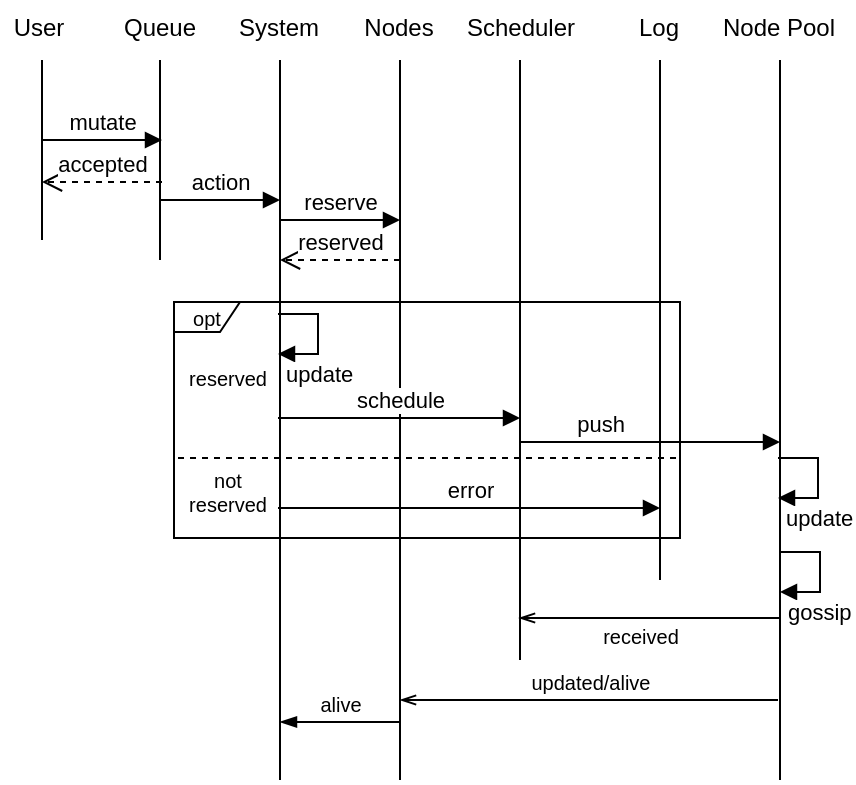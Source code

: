 <mxfile version="14.1.7" type="device"><diagram id="E0hoM1_abo9_S48wjIM-" name="Page-1"><mxGraphModel dx="1113" dy="549" grid="1" gridSize="10" guides="1" tooltips="1" connect="1" arrows="1" fold="1" page="1" pageScale="1" pageWidth="850" pageHeight="1100" math="0" shadow="0"><root><mxCell id="0"/><mxCell id="1" parent="0"/><mxCell id="eOprJ3DbtSo8KsOnUOuq-1" value="opt" style="shape=umlFrame;whiteSpace=wrap;html=1;strokeWidth=1;width=33;height=15;fontSize=10;" parent="1" vertex="1"><mxGeometry x="298" y="241" width="253" height="118" as="geometry"/></mxCell><mxCell id="eOprJ3DbtSo8KsOnUOuq-2" value="" style="endArrow=none;html=1;" parent="1" edge="1"><mxGeometry width="50" height="50" relative="1" as="geometry"><mxPoint x="232" y="210" as="sourcePoint"/><mxPoint x="232" y="120" as="targetPoint"/></mxGeometry></mxCell><mxCell id="eOprJ3DbtSo8KsOnUOuq-3" value="mutate" style="html=1;verticalAlign=bottom;startArrow=none;endArrow=block;startSize=8;startFill=0;" parent="1" edge="1"><mxGeometry relative="1" as="geometry"><mxPoint x="232" y="160" as="sourcePoint"/><mxPoint x="292" y="160" as="targetPoint"/></mxGeometry></mxCell><mxCell id="eOprJ3DbtSo8KsOnUOuq-4" value="" style="endArrow=none;html=1;" parent="1" edge="1"><mxGeometry width="50" height="50" relative="1" as="geometry"><mxPoint x="291" y="220" as="sourcePoint"/><mxPoint x="291.0" y="120" as="targetPoint"/></mxGeometry></mxCell><mxCell id="eOprJ3DbtSo8KsOnUOuq-5" value="accepted" style="html=1;verticalAlign=bottom;endArrow=open;dashed=1;endSize=8;" parent="1" edge="1"><mxGeometry relative="1" as="geometry"><mxPoint x="292" y="181" as="sourcePoint"/><mxPoint x="232" y="181" as="targetPoint"/></mxGeometry></mxCell><mxCell id="eOprJ3DbtSo8KsOnUOuq-6" value="" style="endArrow=none;html=1;" parent="1" edge="1"><mxGeometry width="50" height="50" relative="1" as="geometry"><mxPoint x="351" y="480" as="sourcePoint"/><mxPoint x="351.0" y="120" as="targetPoint"/></mxGeometry></mxCell><mxCell id="eOprJ3DbtSo8KsOnUOuq-7" value="" style="endArrow=none;html=1;" parent="1" edge="1"><mxGeometry width="50" height="50" relative="1" as="geometry"><mxPoint x="411" y="480" as="sourcePoint"/><mxPoint x="411.0" y="120" as="targetPoint"/></mxGeometry></mxCell><mxCell id="eOprJ3DbtSo8KsOnUOuq-8" value="action" style="html=1;verticalAlign=bottom;endArrow=block;" parent="1" edge="1"><mxGeometry width="80" relative="1" as="geometry"><mxPoint x="291" y="190" as="sourcePoint"/><mxPoint x="351" y="190" as="targetPoint"/></mxGeometry></mxCell><mxCell id="eOprJ3DbtSo8KsOnUOuq-9" value="reserve" style="html=1;verticalAlign=bottom;endArrow=block;" parent="1" edge="1"><mxGeometry width="80" relative="1" as="geometry"><mxPoint x="351" y="200" as="sourcePoint"/><mxPoint x="411" y="200" as="targetPoint"/></mxGeometry></mxCell><mxCell id="eOprJ3DbtSo8KsOnUOuq-10" value="" style="shape=image;html=1;verticalAlign=top;verticalLabelPosition=bottom;labelBackgroundColor=#ffffff;imageAspect=0;aspect=fixed;image=https://cdn1.iconfinder.com/data/icons/gradak-interface/32/interface-78-128.png;strokeWidth=10;fontSize=10;" parent="1" vertex="1"><mxGeometry x="271.5" y="201" width="40" height="40" as="geometry"/></mxCell><mxCell id="eOprJ3DbtSo8KsOnUOuq-11" value="User" style="text;align=center;fontStyle=0;verticalAlign=middle;spacingLeft=3;spacingRight=3;strokeColor=none;rotatable=0;points=[[0,0.5],[1,0.5]];portConstraint=eastwest;" parent="1" vertex="1"><mxGeometry x="211" y="90" width="39" height="26" as="geometry"/></mxCell><mxCell id="eOprJ3DbtSo8KsOnUOuq-12" value="Queue" style="text;align=center;fontStyle=0;verticalAlign=middle;spacingLeft=3;spacingRight=3;strokeColor=none;rotatable=0;points=[[0,0.5],[1,0.5]];portConstraint=eastwest;" parent="1" vertex="1"><mxGeometry x="271.5" y="90" width="39" height="26" as="geometry"/></mxCell><mxCell id="eOprJ3DbtSo8KsOnUOuq-13" value="System" style="text;align=center;fontStyle=0;verticalAlign=middle;spacingLeft=3;spacingRight=3;strokeColor=none;rotatable=0;points=[[0,0.5],[1,0.5]];portConstraint=eastwest;" parent="1" vertex="1"><mxGeometry x="331" y="90" width="39" height="26" as="geometry"/></mxCell><mxCell id="eOprJ3DbtSo8KsOnUOuq-14" value="Nodes" style="text;align=center;fontStyle=0;verticalAlign=middle;spacingLeft=3;spacingRight=3;strokeColor=none;rotatable=0;points=[[0,0.5],[1,0.5]];portConstraint=eastwest;" parent="1" vertex="1"><mxGeometry x="391" y="90" width="39" height="26" as="geometry"/></mxCell><mxCell id="eOprJ3DbtSo8KsOnUOuq-15" value="reserved" style="html=1;verticalAlign=bottom;endArrow=open;dashed=1;endSize=8;" parent="1" edge="1"><mxGeometry relative="1" as="geometry"><mxPoint x="411" y="220" as="sourcePoint"/><mxPoint x="351" y="220" as="targetPoint"/></mxGeometry></mxCell><mxCell id="eOprJ3DbtSo8KsOnUOuq-16" value="" style="endArrow=none;dashed=1;html=1;" parent="1" edge="1"><mxGeometry width="50" height="50" relative="1" as="geometry"><mxPoint x="300" y="319" as="sourcePoint"/><mxPoint x="550" y="319" as="targetPoint"/></mxGeometry></mxCell><mxCell id="eOprJ3DbtSo8KsOnUOuq-17" value="update" style="edgeStyle=orthogonalEdgeStyle;html=1;align=left;spacingLeft=2;endArrow=block;rounded=0;entryX=1;entryY=0;" parent="1" edge="1"><mxGeometry x="1" y="10" relative="1" as="geometry"><mxPoint x="350" y="247" as="sourcePoint"/><Array as="points"><mxPoint x="370" y="247"/></Array><mxPoint x="350" y="267" as="targetPoint"/><mxPoint as="offset"/></mxGeometry></mxCell><mxCell id="eOprJ3DbtSo8KsOnUOuq-18" value="schedule" style="html=1;verticalAlign=bottom;endArrow=block;" parent="1" edge="1"><mxGeometry width="80" relative="1" as="geometry"><mxPoint x="350" y="299" as="sourcePoint"/><mxPoint x="471" y="299" as="targetPoint"/></mxGeometry></mxCell><mxCell id="eOprJ3DbtSo8KsOnUOuq-19" value="" style="endArrow=none;html=1;" parent="1" edge="1"><mxGeometry width="50" height="50" relative="1" as="geometry"><mxPoint x="471" y="420" as="sourcePoint"/><mxPoint x="471.0" y="120" as="targetPoint"/></mxGeometry></mxCell><mxCell id="eOprJ3DbtSo8KsOnUOuq-20" value="Scheduler" style="text;align=center;fontStyle=0;verticalAlign=middle;spacingLeft=3;spacingRight=3;strokeColor=none;rotatable=0;points=[[0,0.5],[1,0.5]];portConstraint=eastwest;" parent="1" vertex="1"><mxGeometry x="452" y="90" width="39" height="26" as="geometry"/></mxCell><mxCell id="eOprJ3DbtSo8KsOnUOuq-21" value="" style="endArrow=none;html=1;" parent="1" edge="1"><mxGeometry width="50" height="50" relative="1" as="geometry"><mxPoint x="541" y="380" as="sourcePoint"/><mxPoint x="541" y="120" as="targetPoint"/></mxGeometry></mxCell><mxCell id="eOprJ3DbtSo8KsOnUOuq-22" value="Log" style="text;align=center;fontStyle=0;verticalAlign=middle;spacingLeft=3;spacingRight=3;strokeColor=none;rotatable=0;points=[[0,0.5],[1,0.5]];portConstraint=eastwest;" parent="1" vertex="1"><mxGeometry x="521" y="90" width="39" height="26" as="geometry"/></mxCell><mxCell id="eOprJ3DbtSo8KsOnUOuq-23" value="error" style="html=1;verticalAlign=bottom;endArrow=block;" parent="1" edge="1"><mxGeometry width="80" relative="1" as="geometry"><mxPoint x="350" y="344" as="sourcePoint"/><mxPoint x="541" y="344" as="targetPoint"/></mxGeometry></mxCell><mxCell id="eOprJ3DbtSo8KsOnUOuq-24" value="" style="endArrow=none;html=1;" parent="1" edge="1"><mxGeometry width="50" height="50" relative="1" as="geometry"><mxPoint x="601" y="480" as="sourcePoint"/><mxPoint x="601.0" y="120" as="targetPoint"/></mxGeometry></mxCell><mxCell id="eOprJ3DbtSo8KsOnUOuq-25" value="Node Pool" style="text;align=center;fontStyle=0;verticalAlign=middle;spacingLeft=3;spacingRight=3;strokeColor=none;rotatable=0;points=[[0,0.5],[1,0.5]];portConstraint=eastwest;" parent="1" vertex="1"><mxGeometry x="581" y="90" width="39" height="26" as="geometry"/></mxCell><mxCell id="eOprJ3DbtSo8KsOnUOuq-26" value="push" style="html=1;verticalAlign=bottom;endArrow=block;" parent="1" edge="1"><mxGeometry x="-0.385" width="80" relative="1" as="geometry"><mxPoint x="471" y="311" as="sourcePoint"/><mxPoint x="601" y="311" as="targetPoint"/><mxPoint as="offset"/></mxGeometry></mxCell><mxCell id="eOprJ3DbtSo8KsOnUOuq-27" value="reserved" style="text;html=1;strokeColor=none;fillColor=none;align=center;verticalAlign=middle;whiteSpace=wrap;rounded=0;fontSize=10;" parent="1" vertex="1"><mxGeometry x="305" y="269" width="40" height="20" as="geometry"/></mxCell><mxCell id="eOprJ3DbtSo8KsOnUOuq-28" value="not&lt;br&gt;reserved" style="text;html=1;strokeColor=none;fillColor=none;align=center;verticalAlign=middle;whiteSpace=wrap;rounded=0;fontSize=10;" parent="1" vertex="1"><mxGeometry x="305" y="326" width="40" height="20" as="geometry"/></mxCell><mxCell id="eOprJ3DbtSo8KsOnUOuq-30" value="" style="shape=image;html=1;verticalAlign=top;verticalLabelPosition=bottom;labelBackgroundColor=#ffffff;imageAspect=0;aspect=fixed;image=https://cdn1.iconfinder.com/data/icons/gradak-interface/32/interface-78-128.png;strokeWidth=20;" parent="1" vertex="1"><mxGeometry x="213" y="192" width="40" height="40" as="geometry"/></mxCell><mxCell id="eOprJ3DbtSo8KsOnUOuq-31" value="update" style="edgeStyle=orthogonalEdgeStyle;html=1;align=left;spacingLeft=2;endArrow=block;rounded=0;entryX=1;entryY=0;" parent="1" edge="1"><mxGeometry x="1" y="10" relative="1" as="geometry"><mxPoint x="600" y="319" as="sourcePoint"/><Array as="points"><mxPoint x="620" y="319"/></Array><mxPoint x="600" y="339" as="targetPoint"/><mxPoint as="offset"/></mxGeometry></mxCell><mxCell id="eOprJ3DbtSo8KsOnUOuq-32" value="gossip" style="edgeStyle=orthogonalEdgeStyle;html=1;align=left;spacingLeft=2;endArrow=block;rounded=0;entryX=1;entryY=0;" parent="1" edge="1"><mxGeometry x="1" y="10" relative="1" as="geometry"><mxPoint x="601" y="366" as="sourcePoint"/><Array as="points"><mxPoint x="621" y="366"/></Array><mxPoint x="601" y="386" as="targetPoint"/><mxPoint as="offset"/></mxGeometry></mxCell><mxCell id="eOprJ3DbtSo8KsOnUOuq-33" value="" style="shape=image;html=1;verticalAlign=top;verticalLabelPosition=bottom;labelBackgroundColor=#ffffff;imageAspect=0;aspect=fixed;image=https://cdn1.iconfinder.com/data/icons/gradak-interface/32/interface-78-128.png;strokeWidth=10;fontSize=10;" parent="1" vertex="1"><mxGeometry x="521" y="362" width="40" height="40" as="geometry"/></mxCell><mxCell id="eOprJ3DbtSo8KsOnUOuq-34" value="received" style="html=1;verticalAlign=bottom;endArrow=none;fontSize=10;startArrow=openThin;startFill=0;endFill=0;" parent="1" edge="1"><mxGeometry x="-0.069" y="-18" width="80" relative="1" as="geometry"><mxPoint x="470.5" y="399" as="sourcePoint"/><mxPoint x="600.5" y="399" as="targetPoint"/><mxPoint as="offset"/></mxGeometry></mxCell><mxCell id="eOprJ3DbtSo8KsOnUOuq-35" value="updated/alive" style="html=1;verticalAlign=bottom;endArrow=none;fontSize=10;startArrow=openThin;startFill=0;endFill=0;" parent="1" edge="1"><mxGeometry width="80" relative="1" as="geometry"><mxPoint x="411" y="440" as="sourcePoint"/><mxPoint x="600" y="440" as="targetPoint"/></mxGeometry></mxCell><mxCell id="eOprJ3DbtSo8KsOnUOuq-36" value="" style="shape=image;html=1;verticalAlign=top;verticalLabelPosition=bottom;labelBackgroundColor=#ffffff;imageAspect=0;aspect=fixed;image=https://cdn1.iconfinder.com/data/icons/gradak-interface/32/interface-78-128.png;strokeWidth=10;fontSize=10;" parent="1" vertex="1"><mxGeometry x="451" y="398" width="40" height="40" as="geometry"/></mxCell><mxCell id="eOprJ3DbtSo8KsOnUOuq-37" value="alive" style="html=1;verticalAlign=bottom;endArrow=none;fontSize=10;endFill=0;startArrow=blockThin;startFill=1;" parent="1" edge="1"><mxGeometry width="80" relative="1" as="geometry"><mxPoint x="351" y="451" as="sourcePoint"/><mxPoint x="411" y="451" as="targetPoint"/></mxGeometry></mxCell></root></mxGraphModel></diagram></mxfile>
